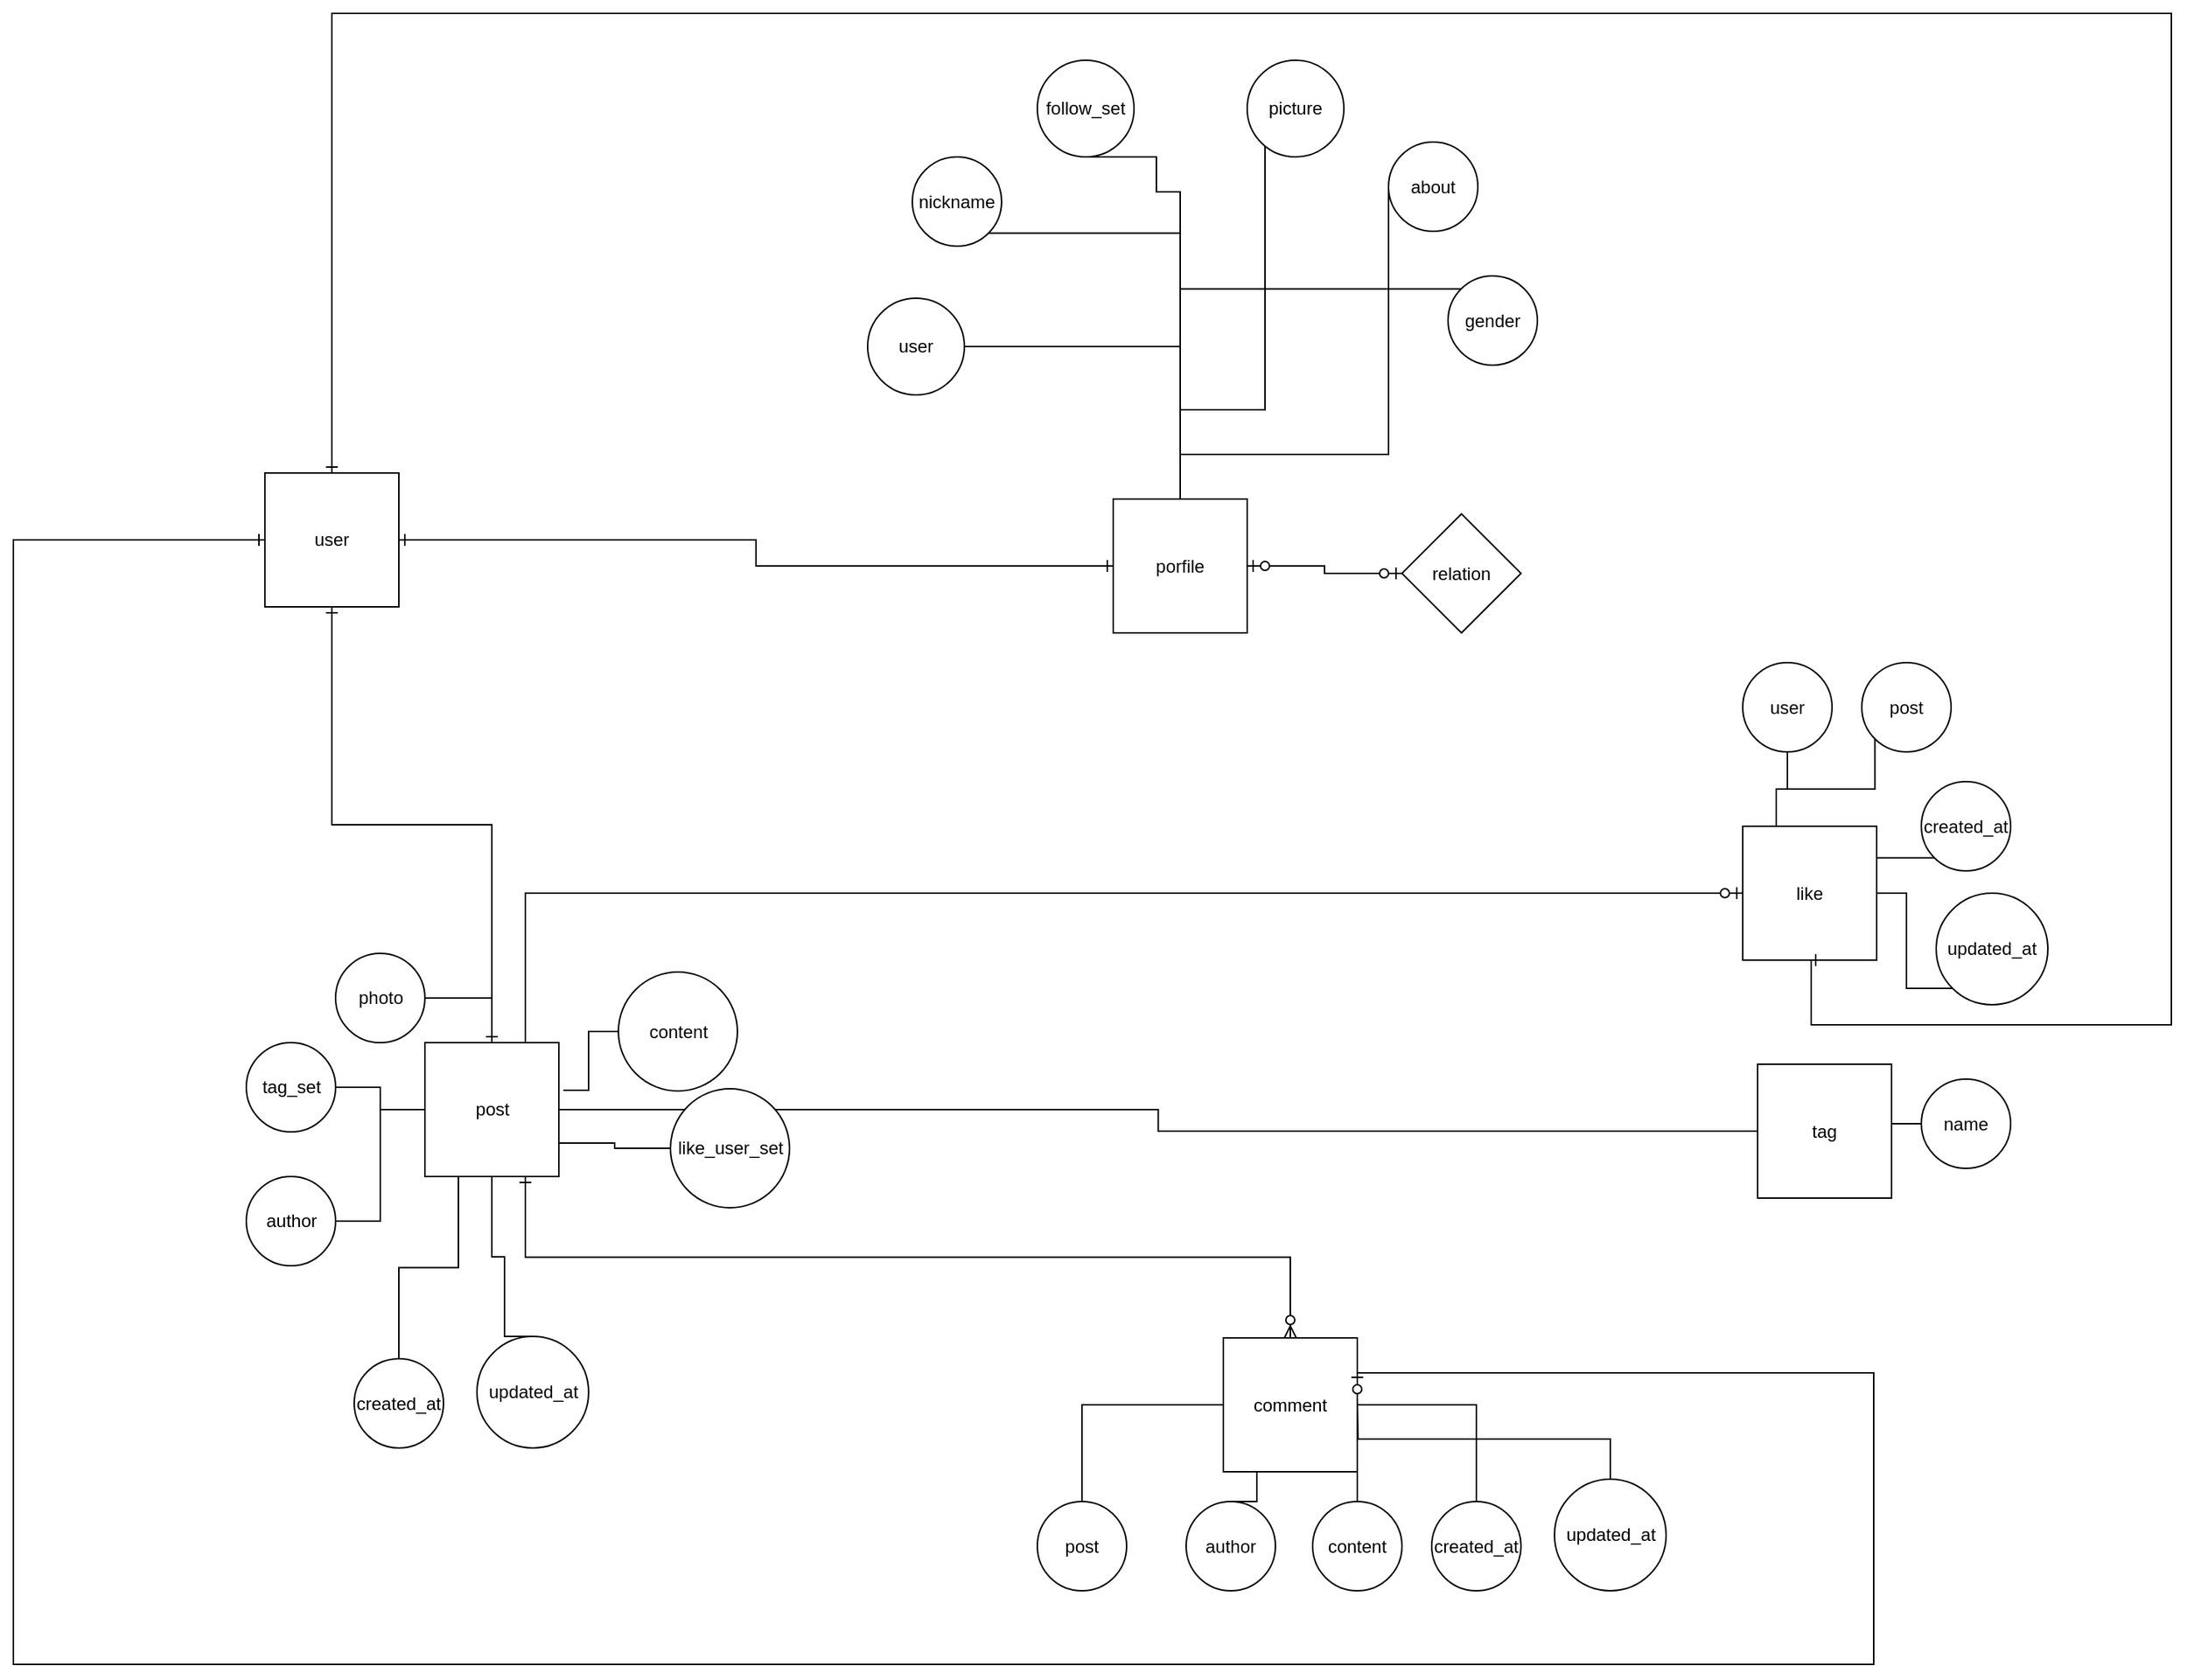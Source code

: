 <mxfile version="10.7.9" type="device"><diagram id="3RbHE7sc22el4jhjJ3-T" name="Page-1"><mxGraphModel dx="2581" dy="2257" grid="1" gridSize="10" guides="1" tooltips="1" connect="1" arrows="1" fold="1" page="1" pageScale="1" pageWidth="827" pageHeight="1169" math="0" shadow="0"><root><mxCell id="0"/><mxCell id="1" parent="0"/><mxCell id="ZfnnZ_ZDmBO3puxzhJ9c-1" value="porfile&lt;br&gt;" style="whiteSpace=wrap;html=1;aspect=fixed;" parent="1" vertex="1"><mxGeometry x="-10" y="-812.5" width="90" height="90" as="geometry"/></mxCell><mxCell id="_siF7Ys_g9MxY0uzJycF-75" style="edgeStyle=orthogonalEdgeStyle;rounded=0;orthogonalLoop=1;jettySize=auto;html=1;exitX=1;exitY=0.5;exitDx=0;exitDy=0;entryX=0;entryY=0.5;entryDx=0;entryDy=0;endArrow=none;endFill=0;" edge="1" parent="1" source="ZfnnZ_ZDmBO3puxzhJ9c-2" target="_siF7Ys_g9MxY0uzJycF-2"><mxGeometry relative="1" as="geometry"/></mxCell><mxCell id="_siF7Ys_g9MxY0uzJycF-76" style="edgeStyle=orthogonalEdgeStyle;rounded=0;orthogonalLoop=1;jettySize=auto;html=1;exitX=0.75;exitY=0;exitDx=0;exitDy=0;entryX=0;entryY=0.5;entryDx=0;entryDy=0;endArrow=ERzeroToOne;endFill=1;" edge="1" parent="1" source="ZfnnZ_ZDmBO3puxzhJ9c-2" target="_siF7Ys_g9MxY0uzJycF-3"><mxGeometry relative="1" as="geometry"/></mxCell><mxCell id="_siF7Ys_g9MxY0uzJycF-80" style="edgeStyle=orthogonalEdgeStyle;rounded=0;orthogonalLoop=1;jettySize=auto;html=1;exitX=0.5;exitY=0;exitDx=0;exitDy=0;entryX=0.5;entryY=1;entryDx=0;entryDy=0;startArrow=ERone;startFill=0;endArrow=ERone;endFill=0;" edge="1" parent="1" source="ZfnnZ_ZDmBO3puxzhJ9c-2" target="_siF7Ys_g9MxY0uzJycF-4"><mxGeometry relative="1" as="geometry"/></mxCell><mxCell id="_siF7Ys_g9MxY0uzJycF-83" style="edgeStyle=orthogonalEdgeStyle;rounded=0;orthogonalLoop=1;jettySize=auto;html=1;exitX=0.75;exitY=1;exitDx=0;exitDy=0;entryX=0.5;entryY=0;entryDx=0;entryDy=0;startArrow=ERone;startFill=0;endArrow=ERzeroToMany;endFill=1;" edge="1" parent="1" source="ZfnnZ_ZDmBO3puxzhJ9c-2" target="_siF7Ys_g9MxY0uzJycF-1"><mxGeometry relative="1" as="geometry"/></mxCell><mxCell id="ZfnnZ_ZDmBO3puxzhJ9c-2" value="post&lt;br&gt;" style="whiteSpace=wrap;html=1;aspect=fixed;" parent="1" vertex="1"><mxGeometry x="-472.5" y="-447" width="90" height="90" as="geometry"/></mxCell><mxCell id="_siF7Ys_g9MxY0uzJycF-1" value="comment&lt;br&gt;" style="whiteSpace=wrap;html=1;aspect=fixed;" vertex="1" parent="1"><mxGeometry x="64" y="-248.5" width="90" height="90" as="geometry"/></mxCell><mxCell id="_siF7Ys_g9MxY0uzJycF-2" value="tag&lt;br&gt;" style="whiteSpace=wrap;html=1;aspect=fixed;" vertex="1" parent="1"><mxGeometry x="423" y="-432.5" width="90" height="90" as="geometry"/></mxCell><mxCell id="_siF7Ys_g9MxY0uzJycF-3" value="like&lt;br&gt;" style="whiteSpace=wrap;html=1;aspect=fixed;" vertex="1" parent="1"><mxGeometry x="413" y="-592.5" width="90" height="90" as="geometry"/></mxCell><mxCell id="_siF7Ys_g9MxY0uzJycF-74" style="edgeStyle=orthogonalEdgeStyle;rounded=0;orthogonalLoop=1;jettySize=auto;html=1;exitX=1;exitY=0.5;exitDx=0;exitDy=0;entryX=0;entryY=0.5;entryDx=0;entryDy=0;endArrow=ERone;endFill=0;startArrow=ERone;startFill=0;" edge="1" parent="1" source="_siF7Ys_g9MxY0uzJycF-4" target="ZfnnZ_ZDmBO3puxzhJ9c-1"><mxGeometry relative="1" as="geometry"/></mxCell><mxCell id="_siF7Ys_g9MxY0uzJycF-85" style="edgeStyle=orthogonalEdgeStyle;rounded=0;orthogonalLoop=1;jettySize=auto;html=1;exitX=0;exitY=0.5;exitDx=0;exitDy=0;entryX=1;entryY=0.25;entryDx=0;entryDy=0;startArrow=ERone;startFill=0;endArrow=ERzeroToOne;endFill=1;" edge="1" parent="1" source="_siF7Ys_g9MxY0uzJycF-4" target="_siF7Ys_g9MxY0uzJycF-1"><mxGeometry relative="1" as="geometry"><Array as="points"><mxPoint x="-749" y="-785"/><mxPoint x="-749" y="-29"/><mxPoint x="501" y="-29"/><mxPoint x="501" y="-225"/></Array></mxGeometry></mxCell><mxCell id="_siF7Ys_g9MxY0uzJycF-88" style="edgeStyle=orthogonalEdgeStyle;rounded=0;orthogonalLoop=1;jettySize=auto;html=1;exitX=0.5;exitY=0;exitDx=0;exitDy=0;entryX=0.5;entryY=1;entryDx=0;entryDy=0;startArrow=ERone;startFill=0;endArrow=ERone;endFill=0;" edge="1" parent="1" source="_siF7Ys_g9MxY0uzJycF-4" target="_siF7Ys_g9MxY0uzJycF-3"><mxGeometry relative="1" as="geometry"><Array as="points"><mxPoint x="-535" y="-1139"/><mxPoint x="701" y="-1139"/><mxPoint x="701" y="-459"/><mxPoint x="459" y="-459"/></Array></mxGeometry></mxCell><mxCell id="_siF7Ys_g9MxY0uzJycF-4" value="user&lt;br&gt;" style="whiteSpace=wrap;html=1;aspect=fixed;" vertex="1" parent="1"><mxGeometry x="-580" y="-830" width="90" height="90" as="geometry"/></mxCell><mxCell id="_siF7Ys_g9MxY0uzJycF-20" style="edgeStyle=orthogonalEdgeStyle;rounded=0;orthogonalLoop=1;jettySize=auto;html=1;exitX=1;exitY=0.5;exitDx=0;exitDy=0;entryX=0.5;entryY=0;entryDx=0;entryDy=0;endArrow=none;endFill=0;" edge="1" parent="1" source="_siF7Ys_g9MxY0uzJycF-5" target="ZfnnZ_ZDmBO3puxzhJ9c-1"><mxGeometry relative="1" as="geometry"/></mxCell><mxCell id="_siF7Ys_g9MxY0uzJycF-5" value="user&lt;br&gt;" style="ellipse;whiteSpace=wrap;html=1;aspect=fixed;" vertex="1" parent="1"><mxGeometry x="-175" y="-947.5" width="65" height="65" as="geometry"/></mxCell><mxCell id="_siF7Ys_g9MxY0uzJycF-29" style="edgeStyle=orthogonalEdgeStyle;rounded=0;orthogonalLoop=1;jettySize=auto;html=1;exitX=1;exitY=1;exitDx=0;exitDy=0;entryX=0.5;entryY=0;entryDx=0;entryDy=0;endArrow=none;endFill=0;" edge="1" parent="1" source="_siF7Ys_g9MxY0uzJycF-6" target="ZfnnZ_ZDmBO3puxzhJ9c-1"><mxGeometry relative="1" as="geometry"/></mxCell><mxCell id="_siF7Ys_g9MxY0uzJycF-6" value="nickname&lt;br&gt;" style="ellipse;whiteSpace=wrap;html=1;aspect=fixed;" vertex="1" parent="1"><mxGeometry x="-145" y="-1042.5" width="60" height="60" as="geometry"/></mxCell><mxCell id="_siF7Ys_g9MxY0uzJycF-30" style="edgeStyle=orthogonalEdgeStyle;rounded=0;orthogonalLoop=1;jettySize=auto;html=1;exitX=0.5;exitY=1;exitDx=0;exitDy=0;endArrow=none;endFill=0;" edge="1" parent="1" source="_siF7Ys_g9MxY0uzJycF-7" target="ZfnnZ_ZDmBO3puxzhJ9c-1"><mxGeometry relative="1" as="geometry"><Array as="points"><mxPoint x="19" y="-1043"/><mxPoint x="19" y="-1019"/><mxPoint x="35" y="-1019"/></Array></mxGeometry></mxCell><mxCell id="_siF7Ys_g9MxY0uzJycF-7" value="follow_set&lt;br&gt;" style="ellipse;whiteSpace=wrap;html=1;aspect=fixed;" vertex="1" parent="1"><mxGeometry x="-61" y="-1107.5" width="65" height="65" as="geometry"/></mxCell><mxCell id="_siF7Ys_g9MxY0uzJycF-28" style="edgeStyle=orthogonalEdgeStyle;rounded=0;orthogonalLoop=1;jettySize=auto;html=1;exitX=0;exitY=1;exitDx=0;exitDy=0;endArrow=none;endFill=0;" edge="1" parent="1" source="_siF7Ys_g9MxY0uzJycF-8" target="ZfnnZ_ZDmBO3puxzhJ9c-1"><mxGeometry relative="1" as="geometry"><Array as="points"><mxPoint x="92" y="-872.5"/><mxPoint x="35" y="-872.5"/></Array></mxGeometry></mxCell><mxCell id="_siF7Ys_g9MxY0uzJycF-8" value="picture&lt;br&gt;" style="ellipse;whiteSpace=wrap;html=1;aspect=fixed;" vertex="1" parent="1"><mxGeometry x="80" y="-1107.5" width="65" height="65" as="geometry"/></mxCell><mxCell id="_siF7Ys_g9MxY0uzJycF-26" style="edgeStyle=orthogonalEdgeStyle;rounded=0;orthogonalLoop=1;jettySize=auto;html=1;exitX=0;exitY=0.5;exitDx=0;exitDy=0;endArrow=none;endFill=0;" edge="1" parent="1" source="_siF7Ys_g9MxY0uzJycF-11"><mxGeometry relative="1" as="geometry"><mxPoint x="35" y="-812.5" as="targetPoint"/><Array as="points"><mxPoint x="175" y="-842.5"/><mxPoint x="35" y="-842.5"/></Array></mxGeometry></mxCell><mxCell id="_siF7Ys_g9MxY0uzJycF-11" value="about&lt;br&gt;" style="ellipse;whiteSpace=wrap;html=1;aspect=fixed;" vertex="1" parent="1"><mxGeometry x="175" y="-1052.5" width="60" height="60" as="geometry"/></mxCell><mxCell id="_siF7Ys_g9MxY0uzJycF-27" style="edgeStyle=orthogonalEdgeStyle;rounded=0;orthogonalLoop=1;jettySize=auto;html=1;exitX=0;exitY=0;exitDx=0;exitDy=0;endArrow=none;endFill=0;" edge="1" parent="1" source="_siF7Ys_g9MxY0uzJycF-12" target="ZfnnZ_ZDmBO3puxzhJ9c-1"><mxGeometry relative="1" as="geometry"/></mxCell><mxCell id="_siF7Ys_g9MxY0uzJycF-12" value="gender&lt;br&gt;" style="ellipse;whiteSpace=wrap;html=1;aspect=fixed;" vertex="1" parent="1"><mxGeometry x="215" y="-962.5" width="60" height="60" as="geometry"/></mxCell><mxCell id="_siF7Ys_g9MxY0uzJycF-40" style="edgeStyle=orthogonalEdgeStyle;rounded=0;orthogonalLoop=1;jettySize=auto;html=1;exitX=0.5;exitY=1;exitDx=0;exitDy=0;entryX=0.25;entryY=0;entryDx=0;entryDy=0;endArrow=none;endFill=0;" edge="1" parent="1" source="_siF7Ys_g9MxY0uzJycF-31" target="_siF7Ys_g9MxY0uzJycF-3"><mxGeometry relative="1" as="geometry"/></mxCell><mxCell id="_siF7Ys_g9MxY0uzJycF-31" value="user&lt;br&gt;" style="ellipse;whiteSpace=wrap;html=1;aspect=fixed;" vertex="1" parent="1"><mxGeometry x="413" y="-702.5" width="60" height="60" as="geometry"/></mxCell><mxCell id="_siF7Ys_g9MxY0uzJycF-39" style="edgeStyle=orthogonalEdgeStyle;rounded=0;orthogonalLoop=1;jettySize=auto;html=1;exitX=0;exitY=1;exitDx=0;exitDy=0;entryX=0.25;entryY=0;entryDx=0;entryDy=0;endArrow=none;endFill=0;" edge="1" parent="1" source="_siF7Ys_g9MxY0uzJycF-32" target="_siF7Ys_g9MxY0uzJycF-3"><mxGeometry relative="1" as="geometry"/></mxCell><mxCell id="_siF7Ys_g9MxY0uzJycF-32" value="post&lt;br&gt;" style="ellipse;whiteSpace=wrap;html=1;aspect=fixed;" vertex="1" parent="1"><mxGeometry x="493" y="-702.5" width="60" height="60" as="geometry"/></mxCell><mxCell id="_siF7Ys_g9MxY0uzJycF-41" style="edgeStyle=orthogonalEdgeStyle;rounded=0;orthogonalLoop=1;jettySize=auto;html=1;exitX=0;exitY=1;exitDx=0;exitDy=0;entryX=1;entryY=0.25;entryDx=0;entryDy=0;endArrow=none;endFill=0;" edge="1" parent="1" source="_siF7Ys_g9MxY0uzJycF-33" target="_siF7Ys_g9MxY0uzJycF-3"><mxGeometry relative="1" as="geometry"/></mxCell><mxCell id="_siF7Ys_g9MxY0uzJycF-33" value="created_at&lt;br&gt;" style="ellipse;whiteSpace=wrap;html=1;aspect=fixed;" vertex="1" parent="1"><mxGeometry x="533" y="-622.5" width="60" height="60" as="geometry"/></mxCell><mxCell id="_siF7Ys_g9MxY0uzJycF-42" style="edgeStyle=orthogonalEdgeStyle;rounded=0;orthogonalLoop=1;jettySize=auto;html=1;exitX=0;exitY=1;exitDx=0;exitDy=0;entryX=1;entryY=0.5;entryDx=0;entryDy=0;endArrow=none;endFill=0;" edge="1" parent="1" source="_siF7Ys_g9MxY0uzJycF-36" target="_siF7Ys_g9MxY0uzJycF-3"><mxGeometry relative="1" as="geometry"/></mxCell><mxCell id="_siF7Ys_g9MxY0uzJycF-36" value="updated_at&lt;br&gt;" style="ellipse;whiteSpace=wrap;html=1;aspect=fixed;" vertex="1" parent="1"><mxGeometry x="543" y="-547.5" width="75" height="75" as="geometry"/></mxCell><mxCell id="_siF7Ys_g9MxY0uzJycF-44" style="edgeStyle=orthogonalEdgeStyle;rounded=0;orthogonalLoop=1;jettySize=auto;html=1;exitX=0;exitY=0.5;exitDx=0;exitDy=0;entryX=1;entryY=0.5;entryDx=0;entryDy=0;endArrow=none;endFill=0;" edge="1" parent="1" source="_siF7Ys_g9MxY0uzJycF-43" target="_siF7Ys_g9MxY0uzJycF-2"><mxGeometry relative="1" as="geometry"/></mxCell><mxCell id="_siF7Ys_g9MxY0uzJycF-43" value="name&lt;br&gt;" style="ellipse;whiteSpace=wrap;html=1;aspect=fixed;" vertex="1" parent="1"><mxGeometry x="533" y="-422.5" width="60" height="60" as="geometry"/></mxCell><mxCell id="_siF7Ys_g9MxY0uzJycF-53" style="edgeStyle=orthogonalEdgeStyle;rounded=0;orthogonalLoop=1;jettySize=auto;html=1;exitX=0.5;exitY=0;exitDx=0;exitDy=0;entryX=0;entryY=0.5;entryDx=0;entryDy=0;endArrow=none;endFill=0;" edge="1" parent="1" source="_siF7Ys_g9MxY0uzJycF-45" target="_siF7Ys_g9MxY0uzJycF-1"><mxGeometry relative="1" as="geometry"/></mxCell><mxCell id="_siF7Ys_g9MxY0uzJycF-45" value="post&lt;br&gt;" style="ellipse;whiteSpace=wrap;html=1;aspect=fixed;" vertex="1" parent="1"><mxGeometry x="-61" y="-138.5" width="60" height="60" as="geometry"/></mxCell><mxCell id="_siF7Ys_g9MxY0uzJycF-54" style="edgeStyle=orthogonalEdgeStyle;rounded=0;orthogonalLoop=1;jettySize=auto;html=1;exitX=0.5;exitY=0;exitDx=0;exitDy=0;entryX=0.25;entryY=1;entryDx=0;entryDy=0;endArrow=none;endFill=0;" edge="1" parent="1" source="_siF7Ys_g9MxY0uzJycF-46" target="_siF7Ys_g9MxY0uzJycF-1"><mxGeometry relative="1" as="geometry"/></mxCell><mxCell id="_siF7Ys_g9MxY0uzJycF-46" value="author&lt;br&gt;" style="ellipse;whiteSpace=wrap;html=1;aspect=fixed;" vertex="1" parent="1"><mxGeometry x="39" y="-138.5" width="60" height="60" as="geometry"/></mxCell><mxCell id="_siF7Ys_g9MxY0uzJycF-55" style="edgeStyle=orthogonalEdgeStyle;rounded=0;orthogonalLoop=1;jettySize=auto;html=1;exitX=0.5;exitY=0;exitDx=0;exitDy=0;endArrow=none;endFill=0;" edge="1" parent="1" source="_siF7Ys_g9MxY0uzJycF-47" target="_siF7Ys_g9MxY0uzJycF-1"><mxGeometry relative="1" as="geometry"/></mxCell><mxCell id="_siF7Ys_g9MxY0uzJycF-47" value="content" style="ellipse;whiteSpace=wrap;html=1;aspect=fixed;" vertex="1" parent="1"><mxGeometry x="124" y="-138.5" width="60" height="60" as="geometry"/></mxCell><mxCell id="_siF7Ys_g9MxY0uzJycF-56" style="edgeStyle=orthogonalEdgeStyle;rounded=0;orthogonalLoop=1;jettySize=auto;html=1;exitX=0.5;exitY=0;exitDx=0;exitDy=0;entryX=1;entryY=0.5;entryDx=0;entryDy=0;endArrow=none;endFill=0;" edge="1" parent="1" source="_siF7Ys_g9MxY0uzJycF-51" target="_siF7Ys_g9MxY0uzJycF-1"><mxGeometry relative="1" as="geometry"/></mxCell><mxCell id="_siF7Ys_g9MxY0uzJycF-51" value="created_at&lt;br&gt;" style="ellipse;whiteSpace=wrap;html=1;aspect=fixed;" vertex="1" parent="1"><mxGeometry x="204" y="-138.5" width="60" height="60" as="geometry"/></mxCell><mxCell id="_siF7Ys_g9MxY0uzJycF-57" style="edgeStyle=orthogonalEdgeStyle;rounded=0;orthogonalLoop=1;jettySize=auto;html=1;exitX=0.5;exitY=0;exitDx=0;exitDy=0;endArrow=none;endFill=0;" edge="1" parent="1" source="_siF7Ys_g9MxY0uzJycF-52"><mxGeometry relative="1" as="geometry"><mxPoint x="154" y="-208.5" as="targetPoint"/></mxGeometry></mxCell><mxCell id="_siF7Ys_g9MxY0uzJycF-52" value="updated_at&lt;br&gt;" style="ellipse;whiteSpace=wrap;html=1;aspect=fixed;" vertex="1" parent="1"><mxGeometry x="286.5" y="-153.5" width="75" height="75" as="geometry"/></mxCell><mxCell id="_siF7Ys_g9MxY0uzJycF-70" style="edgeStyle=orthogonalEdgeStyle;rounded=0;orthogonalLoop=1;jettySize=auto;html=1;exitX=1;exitY=0.5;exitDx=0;exitDy=0;endArrow=none;endFill=0;" edge="1" parent="1" source="_siF7Ys_g9MxY0uzJycF-58" target="ZfnnZ_ZDmBO3puxzhJ9c-2"><mxGeometry relative="1" as="geometry"/></mxCell><mxCell id="_siF7Ys_g9MxY0uzJycF-58" value="author" style="ellipse;whiteSpace=wrap;html=1;aspect=fixed;" vertex="1" parent="1"><mxGeometry x="-592.5" y="-357" width="60" height="60" as="geometry"/></mxCell><mxCell id="_siF7Ys_g9MxY0uzJycF-66" style="edgeStyle=orthogonalEdgeStyle;rounded=0;orthogonalLoop=1;jettySize=auto;html=1;exitX=1;exitY=0.5;exitDx=0;exitDy=0;endArrow=none;endFill=0;" edge="1" parent="1" source="_siF7Ys_g9MxY0uzJycF-59" target="ZfnnZ_ZDmBO3puxzhJ9c-2"><mxGeometry relative="1" as="geometry"/></mxCell><mxCell id="_siF7Ys_g9MxY0uzJycF-59" value="tag_set" style="ellipse;whiteSpace=wrap;html=1;aspect=fixed;" vertex="1" parent="1"><mxGeometry x="-592.5" y="-447" width="60" height="60" as="geometry"/></mxCell><mxCell id="_siF7Ys_g9MxY0uzJycF-67" style="edgeStyle=orthogonalEdgeStyle;rounded=0;orthogonalLoop=1;jettySize=auto;html=1;exitX=1;exitY=0.5;exitDx=0;exitDy=0;endArrow=none;endFill=0;" edge="1" parent="1" source="_siF7Ys_g9MxY0uzJycF-60" target="ZfnnZ_ZDmBO3puxzhJ9c-2"><mxGeometry relative="1" as="geometry"><Array as="points"><mxPoint x="-427.5" y="-477"/></Array></mxGeometry></mxCell><mxCell id="_siF7Ys_g9MxY0uzJycF-60" value="photo" style="ellipse;whiteSpace=wrap;html=1;aspect=fixed;" vertex="1" parent="1"><mxGeometry x="-532.5" y="-507" width="60" height="60" as="geometry"/></mxCell><mxCell id="_siF7Ys_g9MxY0uzJycF-73" style="edgeStyle=orthogonalEdgeStyle;rounded=0;orthogonalLoop=1;jettySize=auto;html=1;exitX=0;exitY=0.5;exitDx=0;exitDy=0;entryX=1;entryY=0.75;entryDx=0;entryDy=0;endArrow=none;endFill=0;" edge="1" parent="1" source="_siF7Ys_g9MxY0uzJycF-61" target="ZfnnZ_ZDmBO3puxzhJ9c-2"><mxGeometry relative="1" as="geometry"/></mxCell><mxCell id="_siF7Ys_g9MxY0uzJycF-61" value="like_user_set" style="ellipse;whiteSpace=wrap;html=1;aspect=fixed;" vertex="1" parent="1"><mxGeometry x="-307.5" y="-416" width="80" height="80" as="geometry"/></mxCell><mxCell id="_siF7Ys_g9MxY0uzJycF-69" style="edgeStyle=orthogonalEdgeStyle;rounded=0;orthogonalLoop=1;jettySize=auto;html=1;exitX=0;exitY=0.5;exitDx=0;exitDy=0;entryX=1.033;entryY=0.356;entryDx=0;entryDy=0;entryPerimeter=0;endArrow=none;endFill=0;" edge="1" parent="1" source="_siF7Ys_g9MxY0uzJycF-62" target="ZfnnZ_ZDmBO3puxzhJ9c-2"><mxGeometry relative="1" as="geometry"/></mxCell><mxCell id="_siF7Ys_g9MxY0uzJycF-62" value="content" style="ellipse;whiteSpace=wrap;html=1;aspect=fixed;" vertex="1" parent="1"><mxGeometry x="-342.5" y="-494.5" width="80" height="80" as="geometry"/></mxCell><mxCell id="_siF7Ys_g9MxY0uzJycF-82" style="edgeStyle=orthogonalEdgeStyle;rounded=0;orthogonalLoop=1;jettySize=auto;html=1;exitX=0.5;exitY=0;exitDx=0;exitDy=0;entryX=0.5;entryY=1;entryDx=0;entryDy=0;startArrow=none;startFill=0;endArrow=none;endFill=0;" edge="1" parent="1" source="_siF7Ys_g9MxY0uzJycF-64" target="ZfnnZ_ZDmBO3puxzhJ9c-2"><mxGeometry relative="1" as="geometry"><Array as="points"><mxPoint x="-419" y="-249"/><mxPoint x="-419" y="-303"/><mxPoint x="-427" y="-303"/></Array></mxGeometry></mxCell><mxCell id="_siF7Ys_g9MxY0uzJycF-64" value="updated_at&lt;br&gt;" style="ellipse;whiteSpace=wrap;html=1;aspect=fixed;" vertex="1" parent="1"><mxGeometry x="-437.5" y="-249.5" width="75" height="75" as="geometry"/></mxCell><mxCell id="_siF7Ys_g9MxY0uzJycF-81" style="edgeStyle=orthogonalEdgeStyle;rounded=0;orthogonalLoop=1;jettySize=auto;html=1;exitX=0.5;exitY=0;exitDx=0;exitDy=0;entryX=0.25;entryY=1;entryDx=0;entryDy=0;startArrow=none;startFill=0;endArrow=none;endFill=0;" edge="1" parent="1" source="_siF7Ys_g9MxY0uzJycF-65" target="ZfnnZ_ZDmBO3puxzhJ9c-2"><mxGeometry relative="1" as="geometry"/></mxCell><mxCell id="_siF7Ys_g9MxY0uzJycF-65" value="created_at&lt;br&gt;" style="ellipse;whiteSpace=wrap;html=1;aspect=fixed;" vertex="1" parent="1"><mxGeometry x="-520" y="-234.5" width="60" height="60" as="geometry"/></mxCell><mxCell id="_siF7Ys_g9MxY0uzJycF-87" style="edgeStyle=orthogonalEdgeStyle;rounded=0;orthogonalLoop=1;jettySize=auto;html=1;exitX=0;exitY=0.5;exitDx=0;exitDy=0;entryX=1;entryY=0.5;entryDx=0;entryDy=0;startArrow=ERzeroToOne;startFill=1;endArrow=ERzeroToOne;endFill=1;" edge="1" parent="1" source="_siF7Ys_g9MxY0uzJycF-86" target="ZfnnZ_ZDmBO3puxzhJ9c-1"><mxGeometry relative="1" as="geometry"/></mxCell><mxCell id="_siF7Ys_g9MxY0uzJycF-86" value="relation" style="rhombus;whiteSpace=wrap;html=1;" vertex="1" parent="1"><mxGeometry x="184" y="-802.5" width="80" height="80" as="geometry"/></mxCell></root></mxGraphModel></diagram></mxfile>